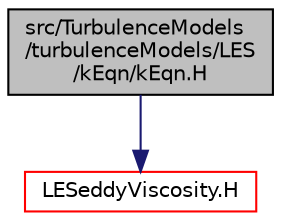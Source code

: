 digraph "src/TurbulenceModels/turbulenceModels/LES/kEqn/kEqn.H"
{
  bgcolor="transparent";
  edge [fontname="Helvetica",fontsize="10",labelfontname="Helvetica",labelfontsize="10"];
  node [fontname="Helvetica",fontsize="10",shape=record];
  Node1 [label="src/TurbulenceModels\l/turbulenceModels/LES\l/kEqn/kEqn.H",height=0.2,width=0.4,color="black", fillcolor="grey75", style="filled", fontcolor="black"];
  Node1 -> Node2 [color="midnightblue",fontsize="10",style="solid",fontname="Helvetica"];
  Node2 [label="LESeddyViscosity.H",height=0.2,width=0.4,color="red",URL="$a10682.html"];
}
